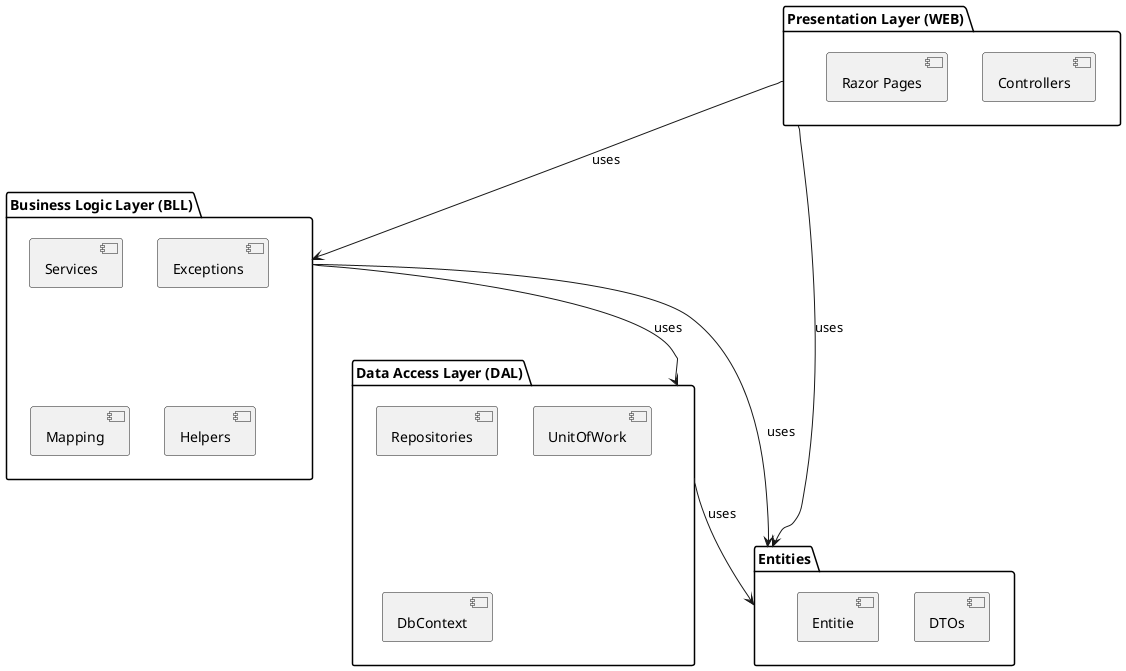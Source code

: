 @startuml
package "Presentation Layer (WEB)" {
  [Controllers]
  [Razor Pages]
}

package "Business Logic Layer (BLL)" {
  [Services]
  [Exceptions]
  [Mapping]
  [Helpers]
}

package "Data Access Layer (DAL)" {
  [Repositories]
  [UnitOfWork]
  [DbContext]
}

package "Entities" {
  [DTOs]
  [Entitie]
}

"Presentation Layer (WEB)" --> "Business Logic Layer (BLL)" : uses
"Business Logic Layer (BLL)" --> "Data Access Layer (DAL)" : uses
"Data Access Layer (DAL)" --> "Entities" : uses
"Business Logic Layer (BLL)" --> "Entities" : uses
"Presentation Layer (WEB)" --> "Entities" : uses
@enduml